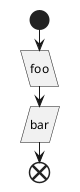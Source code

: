 {
  "sha1": "a5cwojctarsd5adp79m1ou81r1f8gyk",
  "insertion": {
    "when": "2024-05-30T20:48:21.822Z",
    "user": "plantuml@gmail.com"
  }
}
@startuml
sta\
rt
:foo; <<load>>
:bar; <<save>>
end
@enduml
